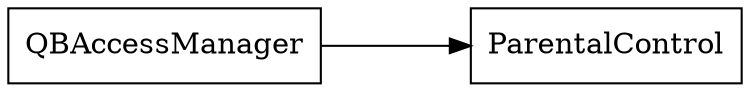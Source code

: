 digraph QBAccessManager {
    node [URL="controlFlow/\N.html" shape=box]
    graph [layout="circo"]
    QBAccessManager [URL="\N.html" root=true]

    QBAccessManager -> ParentalControl
}
